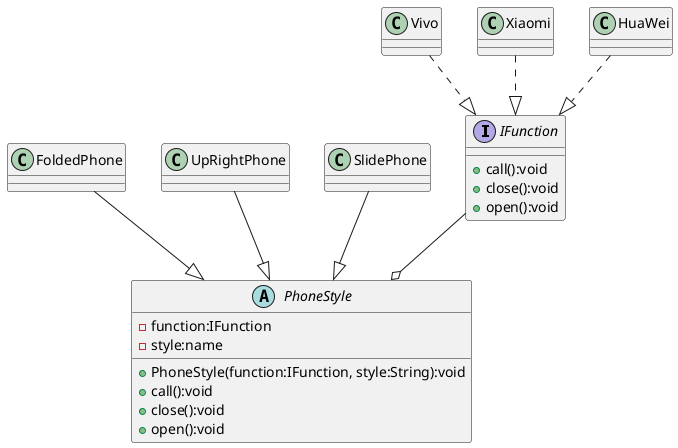 @startuml

interface IFunction
abstract class PhoneStyle
class FoldedPhone
class UpRightPhone
class SlidePhone

IFunction --o PhoneStyle

FoldedPhone --|> PhoneStyle
UpRightPhone --|> PhoneStyle
SlidePhone --|> PhoneStyle

Vivo ..|> IFunction
Xiaomi ..|> IFunction
HuaWei ..|> IFunction

abstract class PhoneStyle {
    -function:IFunction
    -style:name
    +PhoneStyle(function:IFunction, style:String):void
    +call():void
    +close():void
    +open():void
}

interface IFunction {
    +call():void
    +close():void
    +open():void
}

@enduml
